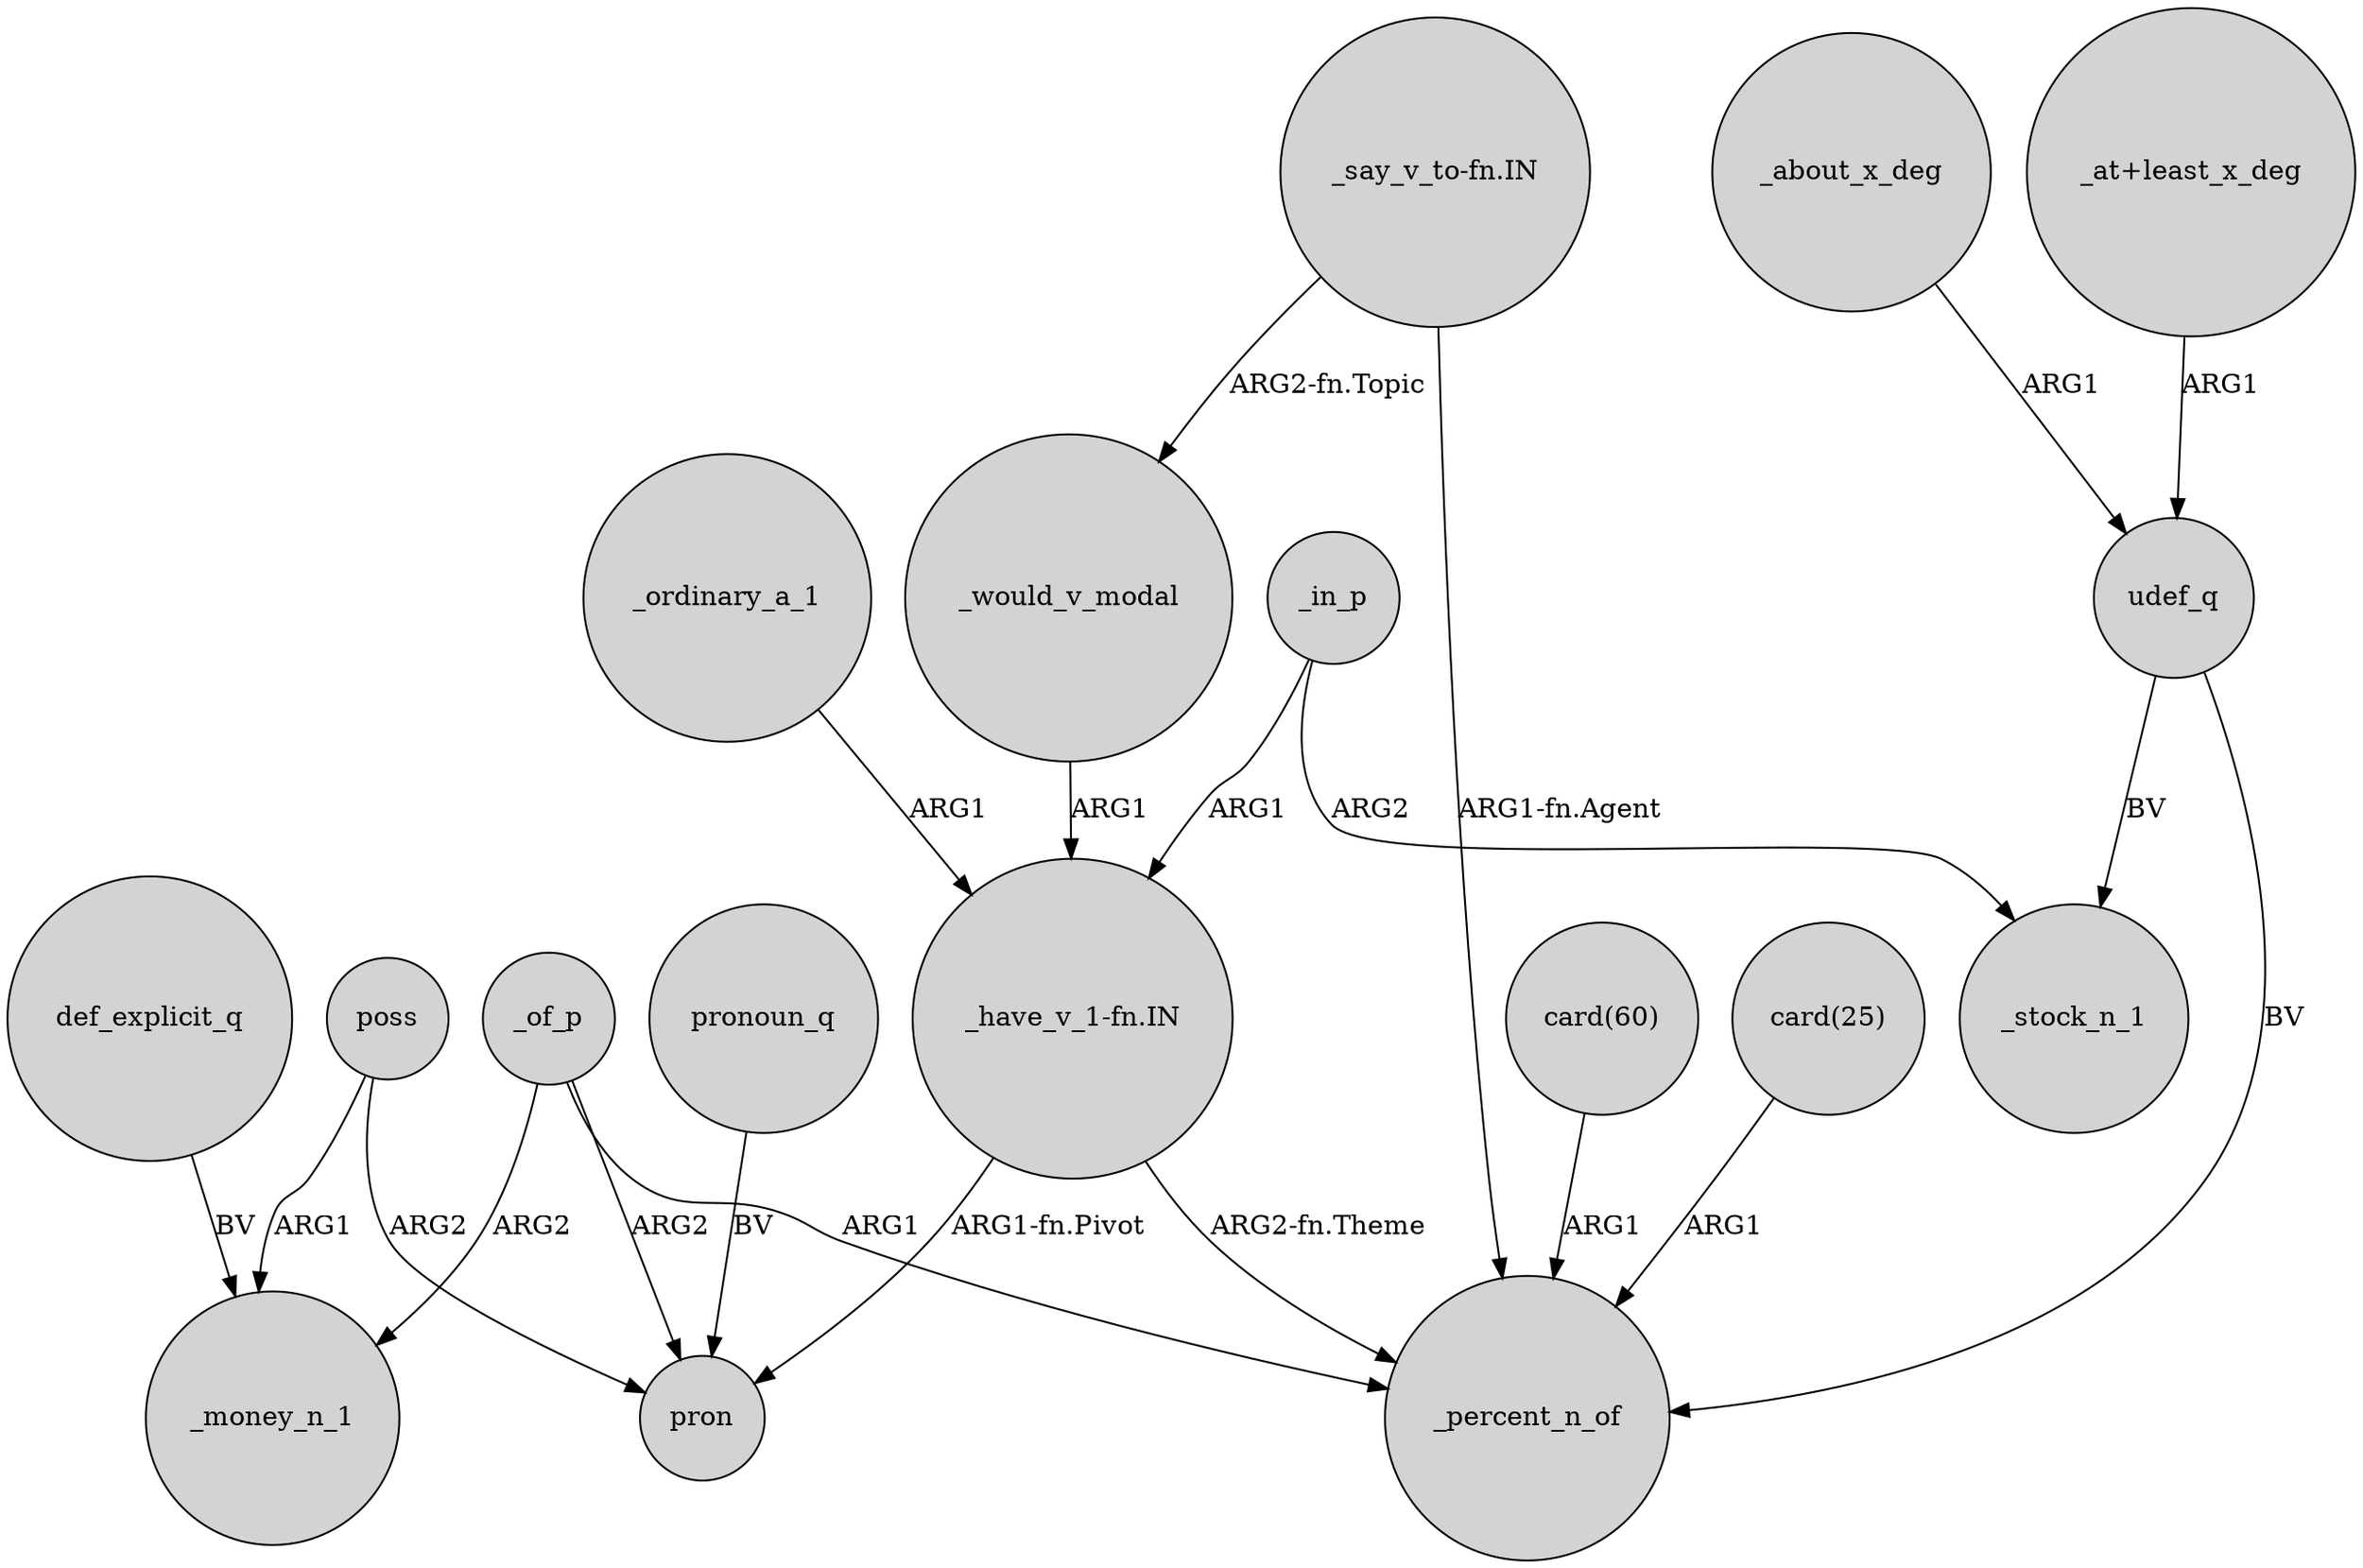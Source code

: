 digraph {
	node [shape=circle style=filled]
	"_say_v_to-fn.IN" -> _would_v_modal [label="ARG2-fn.Topic"]
	poss -> pron [label=ARG2]
	"card(60)" -> _percent_n_of [label=ARG1]
	"card(25)" -> _percent_n_of [label=ARG1]
	"_have_v_1-fn.IN" -> _percent_n_of [label="ARG2-fn.Theme"]
	_about_x_deg -> udef_q [label=ARG1]
	"_have_v_1-fn.IN" -> pron [label="ARG1-fn.Pivot"]
	_in_p -> "_have_v_1-fn.IN" [label=ARG1]
	"_at+least_x_deg" -> udef_q [label=ARG1]
	"_say_v_to-fn.IN" -> _percent_n_of [label="ARG1-fn.Agent"]
	_of_p -> _percent_n_of [label=ARG1]
	pronoun_q -> pron [label=BV]
	udef_q -> _stock_n_1 [label=BV]
	_ordinary_a_1 -> "_have_v_1-fn.IN" [label=ARG1]
	_of_p -> pron [label=ARG2]
	poss -> _money_n_1 [label=ARG1]
	_would_v_modal -> "_have_v_1-fn.IN" [label=ARG1]
	_of_p -> _money_n_1 [label=ARG2]
	udef_q -> _percent_n_of [label=BV]
	_in_p -> _stock_n_1 [label=ARG2]
	def_explicit_q -> _money_n_1 [label=BV]
}
